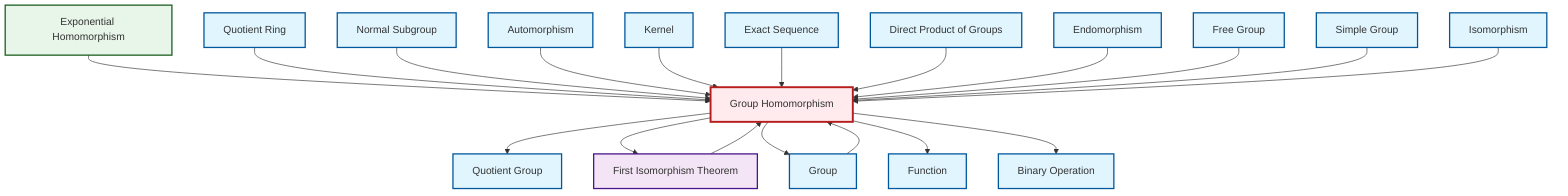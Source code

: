 graph TD
    classDef definition fill:#e1f5fe,stroke:#01579b,stroke-width:2px
    classDef theorem fill:#f3e5f5,stroke:#4a148c,stroke-width:2px
    classDef axiom fill:#fff3e0,stroke:#e65100,stroke-width:2px
    classDef example fill:#e8f5e9,stroke:#1b5e20,stroke-width:2px
    classDef current fill:#ffebee,stroke:#b71c1c,stroke-width:3px
    def-free-group["Free Group"]:::definition
    ex-exponential-homomorphism["Exponential Homomorphism"]:::example
    thm-first-isomorphism["First Isomorphism Theorem"]:::theorem
    def-normal-subgroup["Normal Subgroup"]:::definition
    def-automorphism["Automorphism"]:::definition
    def-function["Function"]:::definition
    def-homomorphism["Group Homomorphism"]:::definition
    def-exact-sequence["Exact Sequence"]:::definition
    def-isomorphism["Isomorphism"]:::definition
    def-endomorphism["Endomorphism"]:::definition
    def-group["Group"]:::definition
    def-direct-product["Direct Product of Groups"]:::definition
    def-quotient-ring["Quotient Ring"]:::definition
    def-binary-operation["Binary Operation"]:::definition
    def-kernel["Kernel"]:::definition
    def-simple-group["Simple Group"]:::definition
    def-quotient-group["Quotient Group"]:::definition
    ex-exponential-homomorphism --> def-homomorphism
    thm-first-isomorphism --> def-homomorphism
    def-homomorphism --> def-quotient-group
    def-quotient-ring --> def-homomorphism
    def-normal-subgroup --> def-homomorphism
    def-automorphism --> def-homomorphism
    def-kernel --> def-homomorphism
    def-homomorphism --> thm-first-isomorphism
    def-exact-sequence --> def-homomorphism
    def-homomorphism --> def-group
    def-direct-product --> def-homomorphism
    def-group --> def-homomorphism
    def-homomorphism --> def-function
    def-endomorphism --> def-homomorphism
    def-free-group --> def-homomorphism
    def-simple-group --> def-homomorphism
    def-homomorphism --> def-binary-operation
    def-isomorphism --> def-homomorphism
    class def-homomorphism current